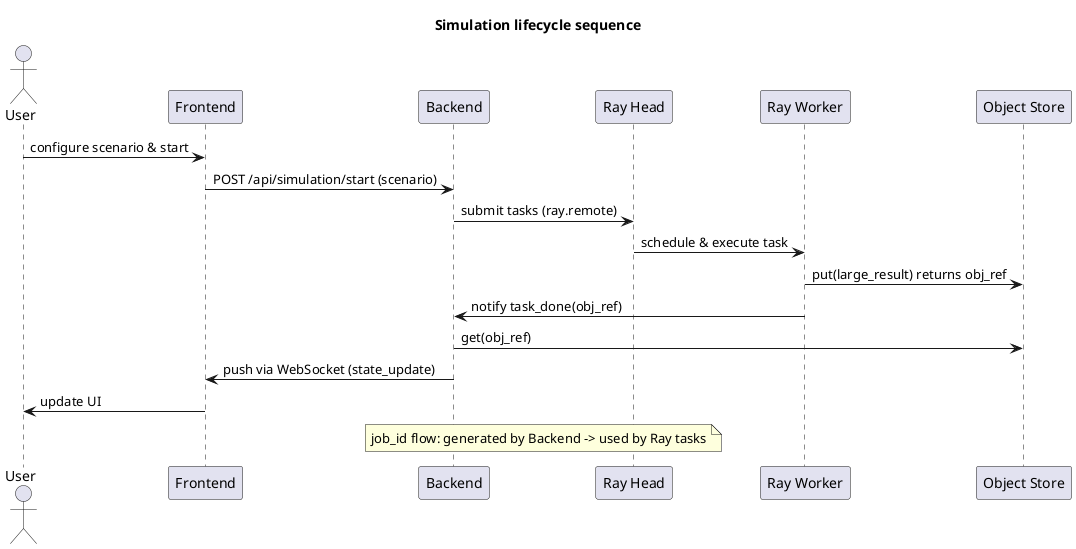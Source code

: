@startuml
title Simulation lifecycle sequence

actor User
participant Frontend
participant Backend
participant "Ray Head" as RHead
participant "Ray Worker" as RWorker
participant "Object Store" as OBJ

User -> Frontend : configure scenario & start
Frontend -> Backend : POST /api/simulation/start (scenario)
Backend -> RHead : submit tasks (ray.remote)
RHead -> RWorker : schedule & execute task
RWorker -> OBJ : put(large_result) returns obj_ref
RWorker -> Backend : notify task_done(obj_ref)
Backend -> OBJ : get(obj_ref)
Backend -> Frontend : push via WebSocket (state_update)
Frontend -> User : update UI

note over Backend,RHead
  job_id flow: generated by Backend -> used by Ray tasks
end note

@enduml
